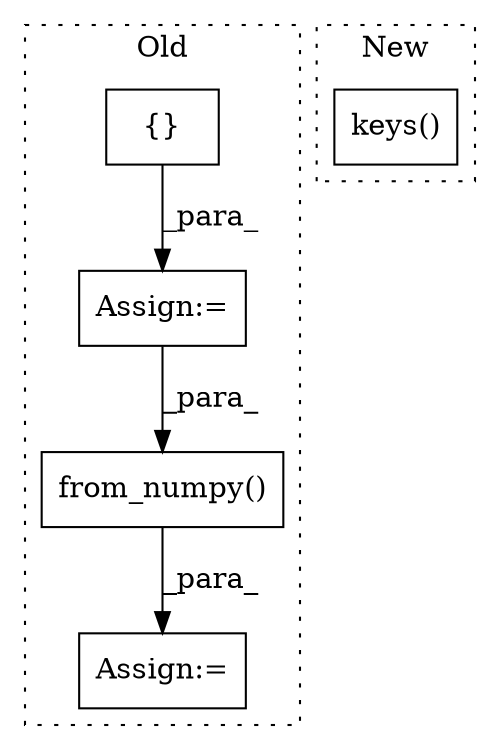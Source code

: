 digraph G {
subgraph cluster0 {
1 [label="from_numpy()" a="75" s="4126,4150" l="17,1" shape="box"];
3 [label="Assign:=" a="68" s="3902" l="3" shape="box"];
4 [label="{}" a="59" s="3916,4020" l="14,0" shape="box"];
5 [label="Assign:=" a="68" s="4123" l="3" shape="box"];
label = "Old";
style="dotted";
}
subgraph cluster1 {
2 [label="keys()" a="75" s="4233" l="18" shape="box"];
label = "New";
style="dotted";
}
1 -> 5 [label="_para_"];
3 -> 1 [label="_para_"];
4 -> 3 [label="_para_"];
}